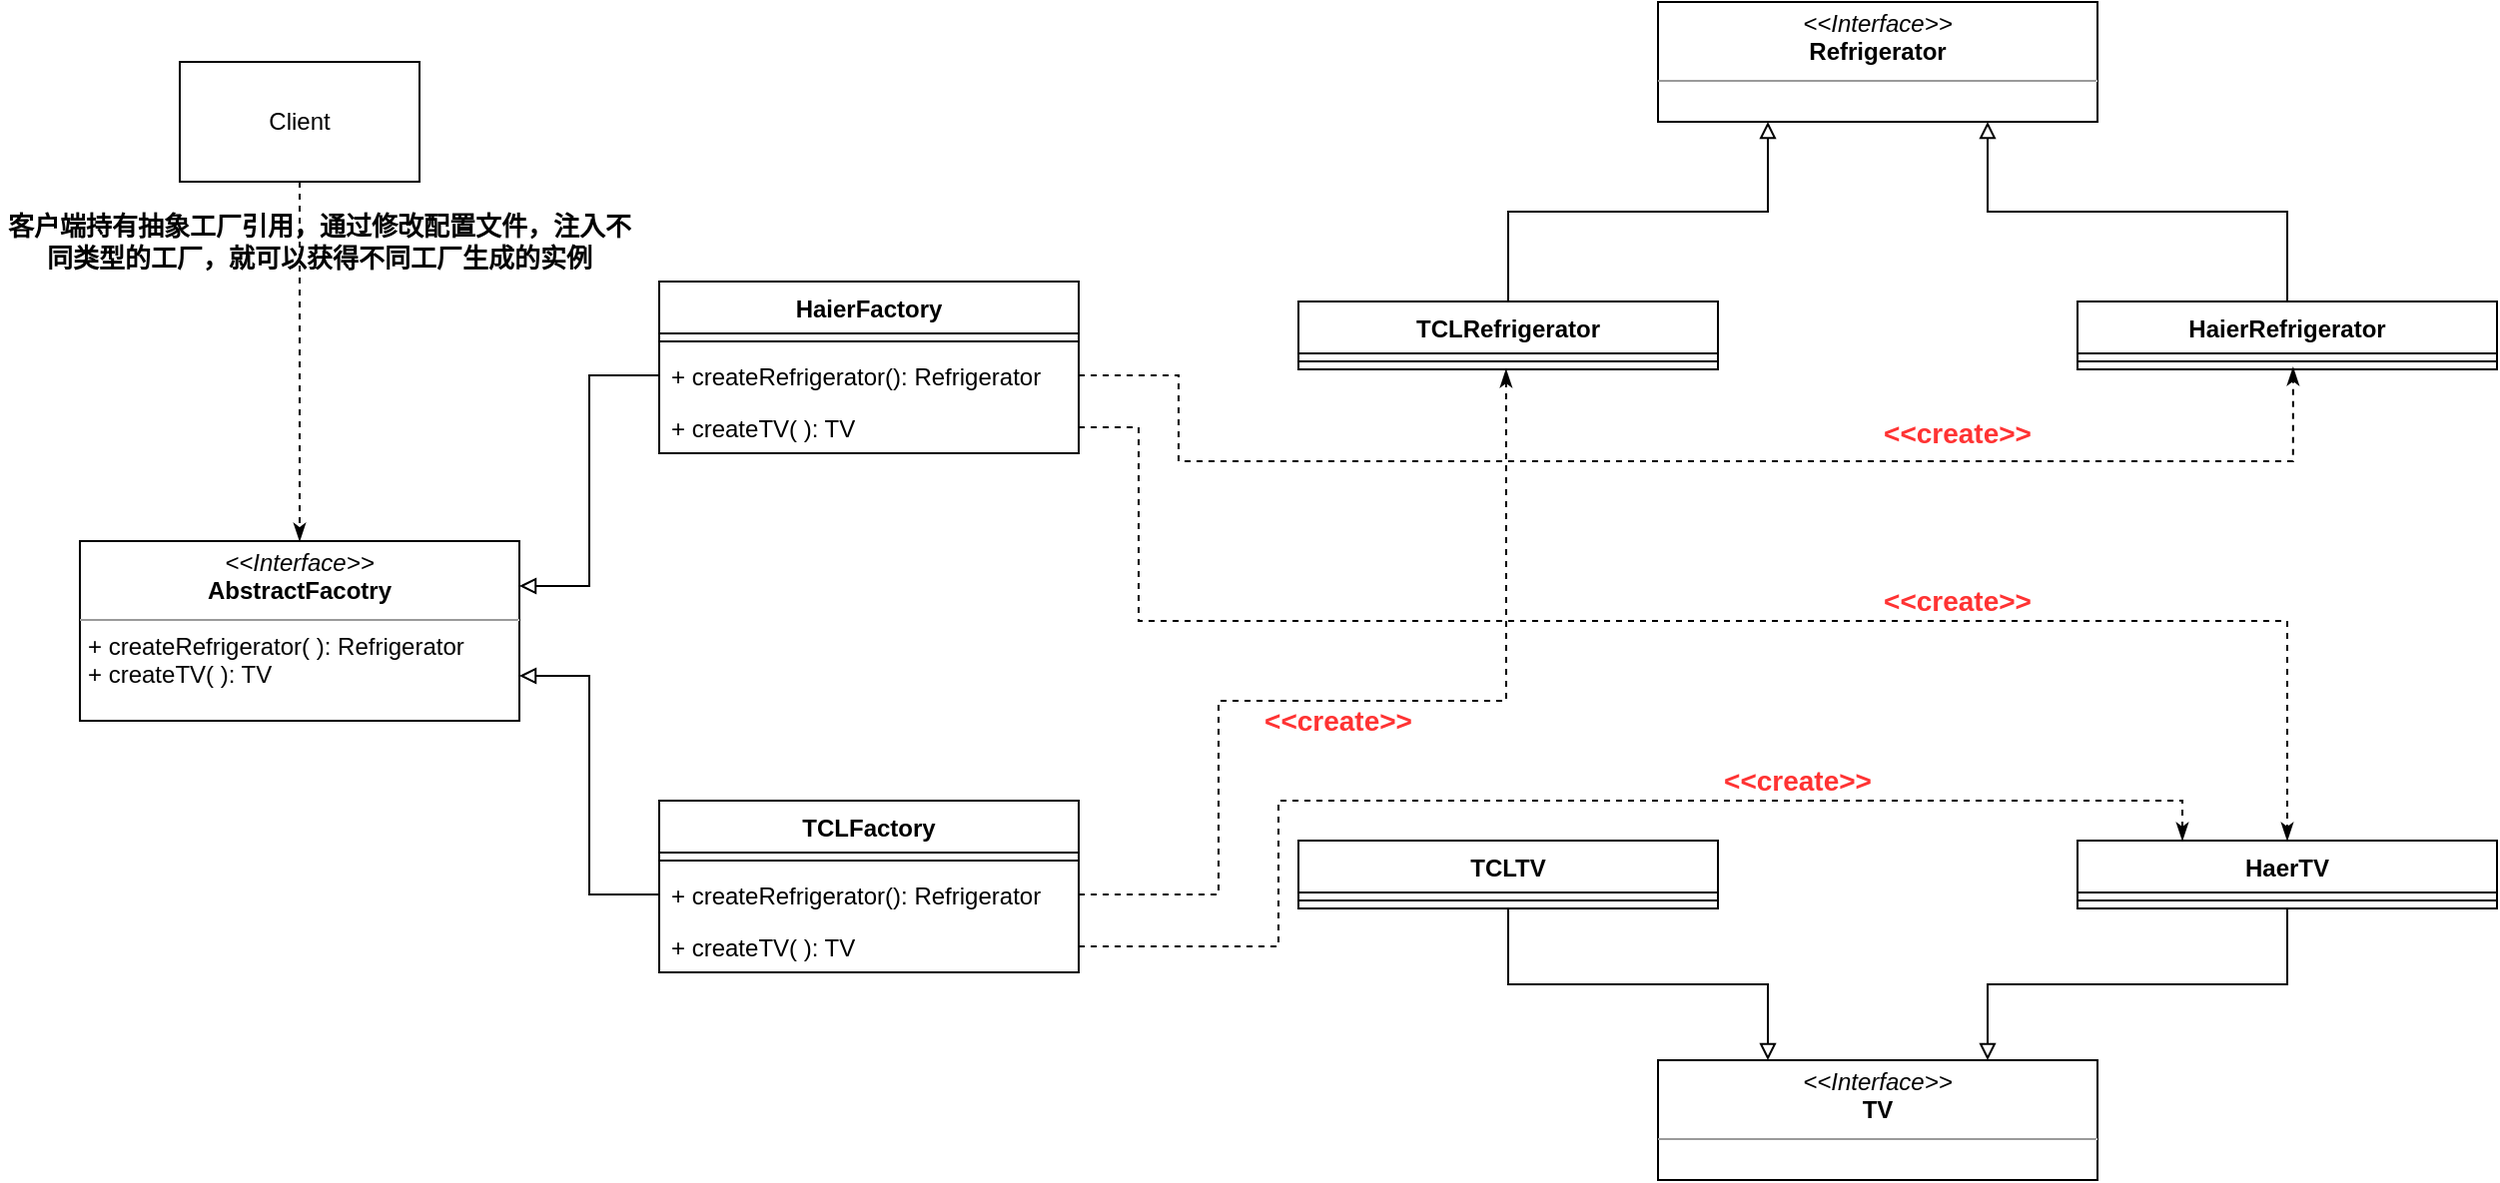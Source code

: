 <mxfile version="15.2.7" type="device"><diagram id="NzNITF9CJ60FRASMfuMm" name="第 1 页"><mxGraphModel dx="1422" dy="1991" grid="1" gridSize="10" guides="1" tooltips="1" connect="1" arrows="1" fold="1" page="1" pageScale="1" pageWidth="827" pageHeight="1169" math="0" shadow="0"><root><mxCell id="0"/><mxCell id="1" parent="0"/><mxCell id="xM6W3W12dC1sAYpb8koK-1" value="&lt;p style=&quot;margin: 0px ; margin-top: 4px ; text-align: center&quot;&gt;&lt;i&gt;&amp;lt;&amp;lt;Interface&amp;gt;&amp;gt;&lt;/i&gt;&lt;br&gt;&lt;b&gt;AbstractFacotry&lt;/b&gt;&lt;/p&gt;&lt;hr size=&quot;1&quot;&gt;&lt;p style=&quot;margin: 0px ; margin-left: 4px&quot;&gt;&lt;/p&gt;&lt;p style=&quot;margin: 0px ; margin-left: 4px&quot;&gt;+ createRefrigerator( ): Refrigerator&lt;/p&gt;&lt;p style=&quot;margin: 0px ; margin-left: 4px&quot;&gt;+ createTV( ): TV&lt;/p&gt;&lt;p style=&quot;margin: 0px ; margin-left: 4px&quot;&gt;&lt;br&gt;&lt;/p&gt;" style="verticalAlign=top;align=left;overflow=fill;fontSize=12;fontFamily=Helvetica;html=1;" vertex="1" parent="1"><mxGeometry x="90" y="250" width="220" height="90" as="geometry"/></mxCell><mxCell id="xM6W3W12dC1sAYpb8koK-2" value="&lt;p style=&quot;margin: 0px ; margin-top: 4px ; text-align: center&quot;&gt;&lt;i&gt;&amp;lt;&amp;lt;Interface&amp;gt;&amp;gt;&lt;/i&gt;&lt;br&gt;&lt;b&gt;Refrigerator&lt;/b&gt;&lt;/p&gt;&lt;hr size=&quot;1&quot;&gt;&lt;p style=&quot;margin: 0px ; margin-left: 4px&quot;&gt;&lt;/p&gt;&lt;p style=&quot;margin: 0px ; margin-left: 4px&quot;&gt;&lt;br&gt;&lt;/p&gt;" style="verticalAlign=top;align=left;overflow=fill;fontSize=12;fontFamily=Helvetica;html=1;" vertex="1" parent="1"><mxGeometry x="880" y="-20" width="220" height="60" as="geometry"/></mxCell><mxCell id="xM6W3W12dC1sAYpb8koK-7" value="&lt;p style=&quot;margin: 0px ; margin-top: 4px ; text-align: center&quot;&gt;&lt;i&gt;&amp;lt;&amp;lt;Interface&amp;gt;&amp;gt;&lt;/i&gt;&lt;br&gt;&lt;b&gt;TV&lt;/b&gt;&lt;/p&gt;&lt;hr size=&quot;1&quot;&gt;&lt;p style=&quot;margin: 0px ; margin-left: 4px&quot;&gt;&lt;/p&gt;&lt;p style=&quot;margin: 0px ; margin-left: 4px&quot;&gt;&lt;br&gt;&lt;/p&gt;" style="verticalAlign=top;align=left;overflow=fill;fontSize=12;fontFamily=Helvetica;html=1;" vertex="1" parent="1"><mxGeometry x="880" y="510" width="220" height="60" as="geometry"/></mxCell><mxCell id="xM6W3W12dC1sAYpb8koK-9" value="HaierFactory" style="swimlane;fontStyle=1;align=center;verticalAlign=top;childLayout=stackLayout;horizontal=1;startSize=26;horizontalStack=0;resizeParent=1;resizeParentMax=0;resizeLast=0;collapsible=1;marginBottom=0;" vertex="1" parent="1"><mxGeometry x="380" y="120" width="210" height="86" as="geometry"/></mxCell><mxCell id="xM6W3W12dC1sAYpb8koK-11" value="" style="line;strokeWidth=1;fillColor=none;align=left;verticalAlign=middle;spacingTop=-1;spacingLeft=3;spacingRight=3;rotatable=0;labelPosition=right;points=[];portConstraint=eastwest;" vertex="1" parent="xM6W3W12dC1sAYpb8koK-9"><mxGeometry y="26" width="210" height="8" as="geometry"/></mxCell><mxCell id="xM6W3W12dC1sAYpb8koK-12" value="+ createRefrigerator(): Refrigerator" style="text;strokeColor=none;fillColor=none;align=left;verticalAlign=top;spacingLeft=4;spacingRight=4;overflow=hidden;rotatable=0;points=[[0,0.5],[1,0.5]];portConstraint=eastwest;" vertex="1" parent="xM6W3W12dC1sAYpb8koK-9"><mxGeometry y="34" width="210" height="26" as="geometry"/></mxCell><mxCell id="xM6W3W12dC1sAYpb8koK-13" value="+ createTV( ): TV" style="text;strokeColor=none;fillColor=none;align=left;verticalAlign=top;spacingLeft=4;spacingRight=4;overflow=hidden;rotatable=0;points=[[0,0.5],[1,0.5]];portConstraint=eastwest;" vertex="1" parent="xM6W3W12dC1sAYpb8koK-9"><mxGeometry y="60" width="210" height="26" as="geometry"/></mxCell><mxCell id="xM6W3W12dC1sAYpb8koK-14" value="TCLFactory" style="swimlane;fontStyle=1;align=center;verticalAlign=top;childLayout=stackLayout;horizontal=1;startSize=26;horizontalStack=0;resizeParent=1;resizeParentMax=0;resizeLast=0;collapsible=1;marginBottom=0;" vertex="1" parent="1"><mxGeometry x="380" y="380" width="210" height="86" as="geometry"/></mxCell><mxCell id="xM6W3W12dC1sAYpb8koK-15" value="" style="line;strokeWidth=1;fillColor=none;align=left;verticalAlign=middle;spacingTop=-1;spacingLeft=3;spacingRight=3;rotatable=0;labelPosition=right;points=[];portConstraint=eastwest;" vertex="1" parent="xM6W3W12dC1sAYpb8koK-14"><mxGeometry y="26" width="210" height="8" as="geometry"/></mxCell><mxCell id="xM6W3W12dC1sAYpb8koK-16" value="+ createRefrigerator(): Refrigerator" style="text;strokeColor=none;fillColor=none;align=left;verticalAlign=top;spacingLeft=4;spacingRight=4;overflow=hidden;rotatable=0;points=[[0,0.5],[1,0.5]];portConstraint=eastwest;" vertex="1" parent="xM6W3W12dC1sAYpb8koK-14"><mxGeometry y="34" width="210" height="26" as="geometry"/></mxCell><mxCell id="xM6W3W12dC1sAYpb8koK-17" value="+ createTV( ): TV" style="text;strokeColor=none;fillColor=none;align=left;verticalAlign=top;spacingLeft=4;spacingRight=4;overflow=hidden;rotatable=0;points=[[0,0.5],[1,0.5]];portConstraint=eastwest;" vertex="1" parent="xM6W3W12dC1sAYpb8koK-14"><mxGeometry y="60" width="210" height="26" as="geometry"/></mxCell><mxCell id="xM6W3W12dC1sAYpb8koK-18" style="edgeStyle=orthogonalEdgeStyle;rounded=0;orthogonalLoop=1;jettySize=auto;html=1;exitX=0;exitY=0.5;exitDx=0;exitDy=0;entryX=1;entryY=0.25;entryDx=0;entryDy=0;endArrow=block;endFill=0;" edge="1" parent="1" source="xM6W3W12dC1sAYpb8koK-12" target="xM6W3W12dC1sAYpb8koK-1"><mxGeometry relative="1" as="geometry"/></mxCell><mxCell id="xM6W3W12dC1sAYpb8koK-19" style="edgeStyle=orthogonalEdgeStyle;rounded=0;orthogonalLoop=1;jettySize=auto;html=1;exitX=0;exitY=0.5;exitDx=0;exitDy=0;entryX=1;entryY=0.75;entryDx=0;entryDy=0;endArrow=block;endFill=0;" edge="1" parent="1" source="xM6W3W12dC1sAYpb8koK-16" target="xM6W3W12dC1sAYpb8koK-1"><mxGeometry relative="1" as="geometry"/></mxCell><mxCell id="xM6W3W12dC1sAYpb8koK-36" style="edgeStyle=orthogonalEdgeStyle;rounded=0;orthogonalLoop=1;jettySize=auto;html=1;exitX=0.5;exitY=1;exitDx=0;exitDy=0;entryX=0.25;entryY=0;entryDx=0;entryDy=0;endArrow=block;endFill=0;" edge="1" parent="1" source="xM6W3W12dC1sAYpb8koK-24" target="xM6W3W12dC1sAYpb8koK-7"><mxGeometry relative="1" as="geometry"/></mxCell><mxCell id="xM6W3W12dC1sAYpb8koK-24" value="TCLTV" style="swimlane;fontStyle=1;align=center;verticalAlign=top;childLayout=stackLayout;horizontal=1;startSize=26;horizontalStack=0;resizeParent=1;resizeParentMax=0;resizeLast=0;collapsible=1;marginBottom=0;" vertex="1" parent="1"><mxGeometry x="700" y="400" width="210" height="34" as="geometry"/></mxCell><mxCell id="xM6W3W12dC1sAYpb8koK-25" value="" style="line;strokeWidth=1;fillColor=none;align=left;verticalAlign=middle;spacingTop=-1;spacingLeft=3;spacingRight=3;rotatable=0;labelPosition=right;points=[];portConstraint=eastwest;" vertex="1" parent="xM6W3W12dC1sAYpb8koK-24"><mxGeometry y="26" width="210" height="8" as="geometry"/></mxCell><mxCell id="xM6W3W12dC1sAYpb8koK-37" style="edgeStyle=orthogonalEdgeStyle;rounded=0;orthogonalLoop=1;jettySize=auto;html=1;exitX=0.5;exitY=1;exitDx=0;exitDy=0;entryX=0.75;entryY=0;entryDx=0;entryDy=0;endArrow=block;endFill=0;" edge="1" parent="1" source="xM6W3W12dC1sAYpb8koK-28" target="xM6W3W12dC1sAYpb8koK-7"><mxGeometry relative="1" as="geometry"/></mxCell><mxCell id="xM6W3W12dC1sAYpb8koK-28" value="HaerTV" style="swimlane;fontStyle=1;align=center;verticalAlign=top;childLayout=stackLayout;horizontal=1;startSize=26;horizontalStack=0;resizeParent=1;resizeParentMax=0;resizeLast=0;collapsible=1;marginBottom=0;" vertex="1" parent="1"><mxGeometry x="1090" y="400" width="210" height="34" as="geometry"/></mxCell><mxCell id="xM6W3W12dC1sAYpb8koK-29" value="" style="line;strokeWidth=1;fillColor=none;align=left;verticalAlign=middle;spacingTop=-1;spacingLeft=3;spacingRight=3;rotatable=0;labelPosition=right;points=[];portConstraint=eastwest;" vertex="1" parent="xM6W3W12dC1sAYpb8koK-28"><mxGeometry y="26" width="210" height="8" as="geometry"/></mxCell><mxCell id="xM6W3W12dC1sAYpb8koK-34" style="edgeStyle=orthogonalEdgeStyle;rounded=0;orthogonalLoop=1;jettySize=auto;html=1;exitX=0.5;exitY=0;exitDx=0;exitDy=0;entryX=0.25;entryY=1;entryDx=0;entryDy=0;endArrow=block;endFill=0;" edge="1" parent="1" source="xM6W3W12dC1sAYpb8koK-30" target="xM6W3W12dC1sAYpb8koK-2"><mxGeometry relative="1" as="geometry"/></mxCell><mxCell id="xM6W3W12dC1sAYpb8koK-30" value="TCLRefrigerator" style="swimlane;fontStyle=1;align=center;verticalAlign=top;childLayout=stackLayout;horizontal=1;startSize=26;horizontalStack=0;resizeParent=1;resizeParentMax=0;resizeLast=0;collapsible=1;marginBottom=0;" vertex="1" parent="1"><mxGeometry x="700" y="130" width="210" height="34" as="geometry"/></mxCell><mxCell id="xM6W3W12dC1sAYpb8koK-31" value="" style="line;strokeWidth=1;fillColor=none;align=left;verticalAlign=middle;spacingTop=-1;spacingLeft=3;spacingRight=3;rotatable=0;labelPosition=right;points=[];portConstraint=eastwest;" vertex="1" parent="xM6W3W12dC1sAYpb8koK-30"><mxGeometry y="26" width="210" height="8" as="geometry"/></mxCell><mxCell id="xM6W3W12dC1sAYpb8koK-35" style="edgeStyle=orthogonalEdgeStyle;rounded=0;orthogonalLoop=1;jettySize=auto;html=1;exitX=0.5;exitY=0;exitDx=0;exitDy=0;entryX=0.75;entryY=1;entryDx=0;entryDy=0;endArrow=block;endFill=0;" edge="1" parent="1" source="xM6W3W12dC1sAYpb8koK-32" target="xM6W3W12dC1sAYpb8koK-2"><mxGeometry relative="1" as="geometry"/></mxCell><mxCell id="xM6W3W12dC1sAYpb8koK-32" value="HaierRefrigerator" style="swimlane;fontStyle=1;align=center;verticalAlign=top;childLayout=stackLayout;horizontal=1;startSize=26;horizontalStack=0;resizeParent=1;resizeParentMax=0;resizeLast=0;collapsible=1;marginBottom=0;" vertex="1" parent="1"><mxGeometry x="1090" y="130" width="210" height="34" as="geometry"/></mxCell><mxCell id="xM6W3W12dC1sAYpb8koK-33" value="" style="line;strokeWidth=1;fillColor=none;align=left;verticalAlign=middle;spacingTop=-1;spacingLeft=3;spacingRight=3;rotatable=0;labelPosition=right;points=[];portConstraint=eastwest;" vertex="1" parent="xM6W3W12dC1sAYpb8koK-32"><mxGeometry y="26" width="210" height="8" as="geometry"/></mxCell><mxCell id="xM6W3W12dC1sAYpb8koK-38" style="edgeStyle=orthogonalEdgeStyle;rounded=0;orthogonalLoop=1;jettySize=auto;html=1;exitX=1;exitY=0.5;exitDx=0;exitDy=0;entryX=0.514;entryY=0.875;entryDx=0;entryDy=0;entryPerimeter=0;endArrow=classicThin;endFill=1;dashed=1;" edge="1" parent="1" source="xM6W3W12dC1sAYpb8koK-12" target="xM6W3W12dC1sAYpb8koK-33"><mxGeometry relative="1" as="geometry"><Array as="points"><mxPoint x="640" y="167"/><mxPoint x="640" y="210"/><mxPoint x="1198" y="210"/></Array></mxGeometry></mxCell><mxCell id="xM6W3W12dC1sAYpb8koK-39" value="&lt;b&gt;&lt;font style=&quot;font-size: 14px&quot; color=&quot;#ff3333&quot;&gt;&amp;lt;&amp;lt;create&amp;gt;&amp;gt;&lt;/font&gt;&lt;/b&gt;" style="text;html=1;strokeColor=none;fillColor=none;align=center;verticalAlign=middle;whiteSpace=wrap;rounded=0;" vertex="1" parent="1"><mxGeometry x="1010" y="186" width="40" height="20" as="geometry"/></mxCell><mxCell id="xM6W3W12dC1sAYpb8koK-40" style="edgeStyle=orthogonalEdgeStyle;rounded=0;orthogonalLoop=1;jettySize=auto;html=1;exitX=1;exitY=0.5;exitDx=0;exitDy=0;entryX=0.5;entryY=0;entryDx=0;entryDy=0;dashed=1;endArrow=classicThin;endFill=1;" edge="1" parent="1" source="xM6W3W12dC1sAYpb8koK-13" target="xM6W3W12dC1sAYpb8koK-28"><mxGeometry relative="1" as="geometry"><Array as="points"><mxPoint x="620" y="193"/><mxPoint x="620" y="290"/><mxPoint x="1195" y="290"/></Array></mxGeometry></mxCell><mxCell id="xM6W3W12dC1sAYpb8koK-41" value="&lt;b&gt;&lt;font style=&quot;font-size: 14px&quot; color=&quot;#ff3333&quot;&gt;&amp;lt;&amp;lt;create&amp;gt;&amp;gt;&lt;/font&gt;&lt;/b&gt;" style="text;html=1;strokeColor=none;fillColor=none;align=center;verticalAlign=middle;whiteSpace=wrap;rounded=0;" vertex="1" parent="1"><mxGeometry x="1010" y="270" width="40" height="20" as="geometry"/></mxCell><mxCell id="xM6W3W12dC1sAYpb8koK-42" style="edgeStyle=orthogonalEdgeStyle;rounded=0;orthogonalLoop=1;jettySize=auto;html=1;exitX=1;exitY=0.5;exitDx=0;exitDy=0;entryX=0.495;entryY=1;entryDx=0;entryDy=0;entryPerimeter=0;dashed=1;endArrow=classicThin;endFill=1;" edge="1" parent="1" source="xM6W3W12dC1sAYpb8koK-16" target="xM6W3W12dC1sAYpb8koK-31"><mxGeometry relative="1" as="geometry"><Array as="points"><mxPoint x="660" y="427"/><mxPoint x="660" y="330"/><mxPoint x="804" y="330"/></Array></mxGeometry></mxCell><mxCell id="xM6W3W12dC1sAYpb8koK-43" value="&lt;b&gt;&lt;font style=&quot;font-size: 14px&quot; color=&quot;#ff3333&quot;&gt;&amp;lt;&amp;lt;create&amp;gt;&amp;gt;&lt;/font&gt;&lt;/b&gt;" style="text;html=1;strokeColor=none;fillColor=none;align=center;verticalAlign=middle;whiteSpace=wrap;rounded=0;" vertex="1" parent="1"><mxGeometry x="700" y="330" width="40" height="20" as="geometry"/></mxCell><mxCell id="xM6W3W12dC1sAYpb8koK-44" style="edgeStyle=orthogonalEdgeStyle;rounded=0;orthogonalLoop=1;jettySize=auto;html=1;exitX=1;exitY=0.5;exitDx=0;exitDy=0;entryX=0.25;entryY=0;entryDx=0;entryDy=0;dashed=1;endArrow=classicThin;endFill=1;" edge="1" parent="1" source="xM6W3W12dC1sAYpb8koK-17" target="xM6W3W12dC1sAYpb8koK-28"><mxGeometry relative="1" as="geometry"><Array as="points"><mxPoint x="690" y="453"/><mxPoint x="690" y="380"/><mxPoint x="1143" y="380"/></Array></mxGeometry></mxCell><mxCell id="xM6W3W12dC1sAYpb8koK-45" value="&lt;b&gt;&lt;font style=&quot;font-size: 14px&quot; color=&quot;#ff3333&quot;&gt;&amp;lt;&amp;lt;create&amp;gt;&amp;gt;&lt;/font&gt;&lt;/b&gt;" style="text;html=1;strokeColor=none;fillColor=none;align=center;verticalAlign=middle;whiteSpace=wrap;rounded=0;" vertex="1" parent="1"><mxGeometry x="930" y="360" width="40" height="20" as="geometry"/></mxCell><mxCell id="xM6W3W12dC1sAYpb8koK-47" style="edgeStyle=orthogonalEdgeStyle;rounded=0;orthogonalLoop=1;jettySize=auto;html=1;exitX=0.5;exitY=1;exitDx=0;exitDy=0;entryX=0.5;entryY=0;entryDx=0;entryDy=0;dashed=1;endArrow=classicThin;endFill=1;" edge="1" parent="1" source="xM6W3W12dC1sAYpb8koK-46" target="xM6W3W12dC1sAYpb8koK-1"><mxGeometry relative="1" as="geometry"/></mxCell><mxCell id="xM6W3W12dC1sAYpb8koK-46" value="Client" style="rounded=0;whiteSpace=wrap;html=1;" vertex="1" parent="1"><mxGeometry x="140" y="10" width="120" height="60" as="geometry"/></mxCell><mxCell id="xM6W3W12dC1sAYpb8koK-48" value="&lt;b&gt;&lt;font style=&quot;font-size: 13px&quot;&gt;客户端持有抽象工厂引用，通过修改配置文件，注入不同类型的工厂，就可以获得不同工厂生成的实例&lt;/font&gt;&lt;/b&gt;" style="text;html=1;strokeColor=none;fillColor=none;align=center;verticalAlign=middle;whiteSpace=wrap;rounded=0;" vertex="1" parent="1"><mxGeometry x="50" y="90" width="320" height="20" as="geometry"/></mxCell></root></mxGraphModel></diagram></mxfile>